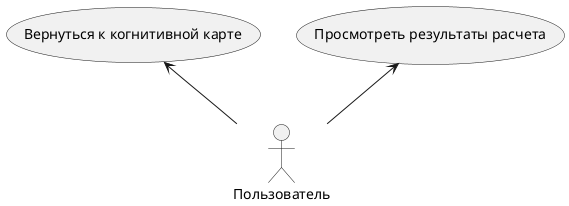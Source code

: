 @startuml "CM1_7 - Вычислить собственные числа"

actor "Пользователь" as User

usecase "Просмотреть результаты расчета" as CM1_7_1
usecase "Вернуться к когнитивной карте" as CM1_7_2

User -up-> CM1_7_1
User -up-> CM1_7_2



@enduml
